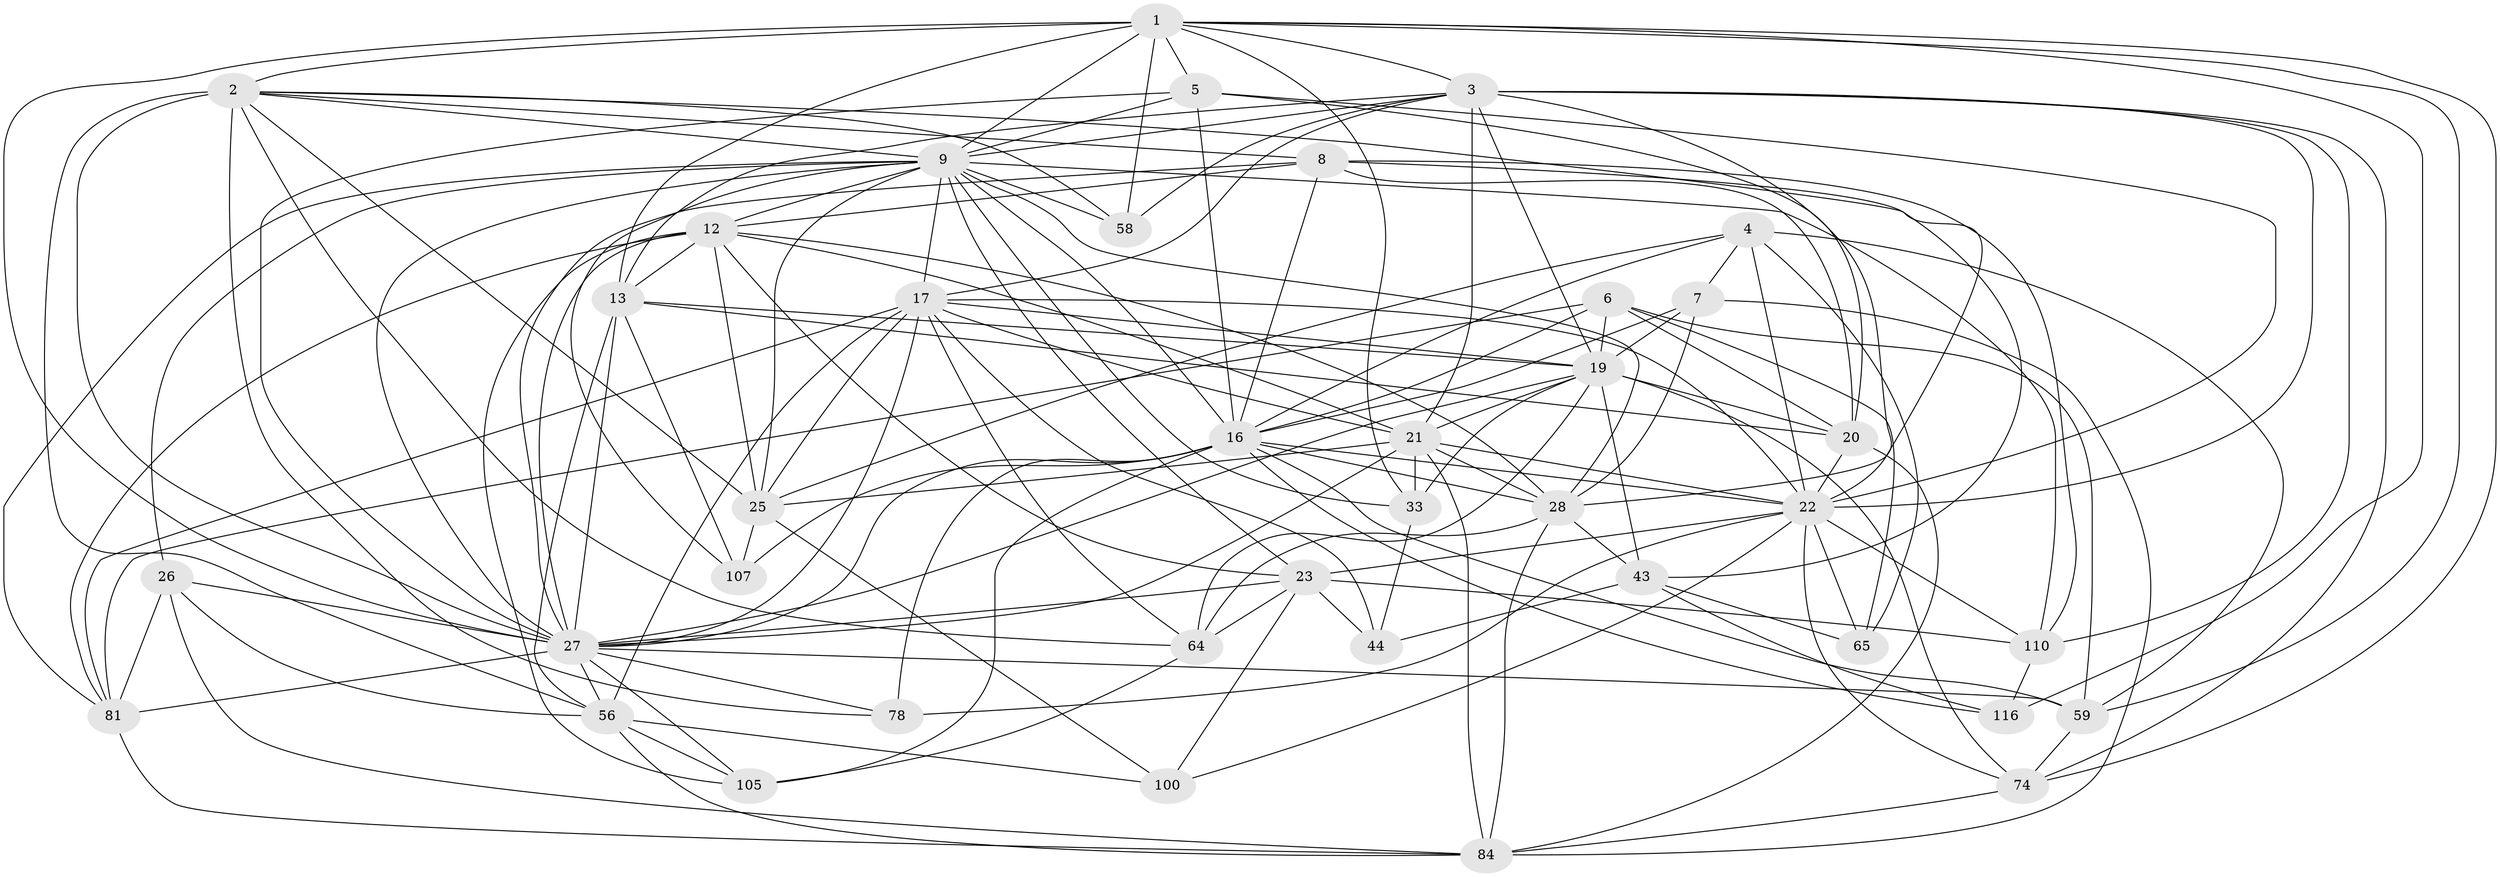 // original degree distribution, {4: 1.0}
// Generated by graph-tools (version 1.1) at 2025/20/03/04/25 18:20:52]
// undirected, 39 vertices, 152 edges
graph export_dot {
graph [start="1"]
  node [color=gray90,style=filled];
  1 [super="+86+29"];
  2 [super="+63+30+55"];
  3 [super="+15+90"];
  4 [super="+72"];
  5 [super="+47+14"];
  6 [super="+38"];
  7 [super="+40"];
  8 [super="+82"];
  9 [super="+11+85+10+83"];
  12 [super="+99+31+53"];
  13 [super="+49"];
  16 [super="+18+35"];
  17 [super="+57+73"];
  19 [super="+54+70"];
  20 [super="+46+111"];
  21 [super="+52+24"];
  22 [super="+117+60+34+37"];
  23 [super="+51+45"];
  25 [super="+71+67"];
  26 [super="+36"];
  27 [super="+89+32"];
  28 [super="+41+48"];
  33 [super="+39"];
  43 [super="+50"];
  44;
  56 [super="+119+103"];
  58;
  59 [super="+101"];
  64 [super="+66"];
  65;
  74 [super="+114"];
  78;
  81 [super="+96+106"];
  84 [super="+95"];
  100;
  105 [super="+122"];
  107;
  110 [super="+120"];
  116;
  1 -- 9;
  1 -- 2;
  1 -- 33;
  1 -- 116;
  1 -- 5;
  1 -- 58;
  1 -- 59;
  1 -- 13;
  1 -- 74;
  1 -- 3;
  1 -- 27 [weight=2];
  2 -- 25;
  2 -- 78;
  2 -- 56;
  2 -- 64;
  2 -- 58;
  2 -- 8;
  2 -- 9;
  2 -- 27 [weight=2];
  2 -- 22 [weight=2];
  3 -- 22;
  3 -- 28;
  3 -- 13;
  3 -- 110;
  3 -- 17 [weight=2];
  3 -- 19;
  3 -- 74;
  3 -- 58;
  3 -- 21;
  3 -- 9;
  4 -- 65;
  4 -- 59;
  4 -- 22;
  4 -- 25;
  4 -- 16;
  4 -- 7;
  5 -- 22 [weight=2];
  5 -- 20;
  5 -- 16 [weight=2];
  5 -- 9;
  5 -- 27;
  6 -- 65;
  6 -- 81 [weight=2];
  6 -- 20 [weight=2];
  6 -- 59;
  6 -- 19;
  6 -- 16;
  7 -- 28;
  7 -- 84;
  7 -- 16 [weight=2];
  7 -- 19;
  8 -- 43;
  8 -- 110;
  8 -- 16;
  8 -- 20;
  8 -- 12;
  8 -- 27 [weight=2];
  9 -- 81;
  9 -- 26 [weight=2];
  9 -- 107;
  9 -- 110;
  9 -- 33;
  9 -- 23;
  9 -- 17;
  9 -- 16;
  9 -- 28;
  9 -- 58;
  9 -- 12;
  9 -- 25;
  9 -- 27;
  12 -- 21;
  12 -- 13;
  12 -- 25;
  12 -- 81;
  12 -- 27;
  12 -- 23;
  12 -- 28;
  12 -- 105;
  13 -- 19;
  13 -- 20;
  13 -- 107;
  13 -- 56;
  13 -- 27;
  16 -- 107;
  16 -- 105 [weight=2];
  16 -- 78;
  16 -- 116;
  16 -- 22;
  16 -- 59;
  16 -- 28 [weight=2];
  16 -- 27;
  17 -- 22;
  17 -- 25;
  17 -- 64;
  17 -- 81;
  17 -- 19;
  17 -- 44;
  17 -- 56;
  17 -- 21;
  17 -- 27;
  19 -- 27 [weight=2];
  19 -- 74;
  19 -- 43;
  19 -- 64;
  19 -- 20;
  19 -- 33 [weight=2];
  19 -- 21;
  20 -- 22;
  20 -- 84;
  21 -- 33;
  21 -- 84;
  21 -- 25;
  21 -- 28;
  21 -- 27;
  21 -- 22;
  22 -- 78;
  22 -- 100;
  22 -- 23;
  22 -- 65;
  22 -- 74;
  22 -- 110;
  23 -- 110;
  23 -- 64;
  23 -- 100;
  23 -- 44;
  23 -- 27;
  25 -- 107;
  25 -- 100;
  26 -- 84;
  26 -- 81;
  26 -- 56;
  26 -- 27;
  27 -- 105;
  27 -- 59;
  27 -- 78;
  27 -- 81;
  27 -- 56;
  28 -- 64;
  28 -- 84;
  28 -- 43;
  33 -- 44;
  43 -- 116;
  43 -- 65;
  43 -- 44;
  56 -- 100;
  56 -- 105;
  56 -- 84;
  59 -- 74;
  64 -- 105;
  74 -- 84;
  81 -- 84;
  110 -- 116;
}
